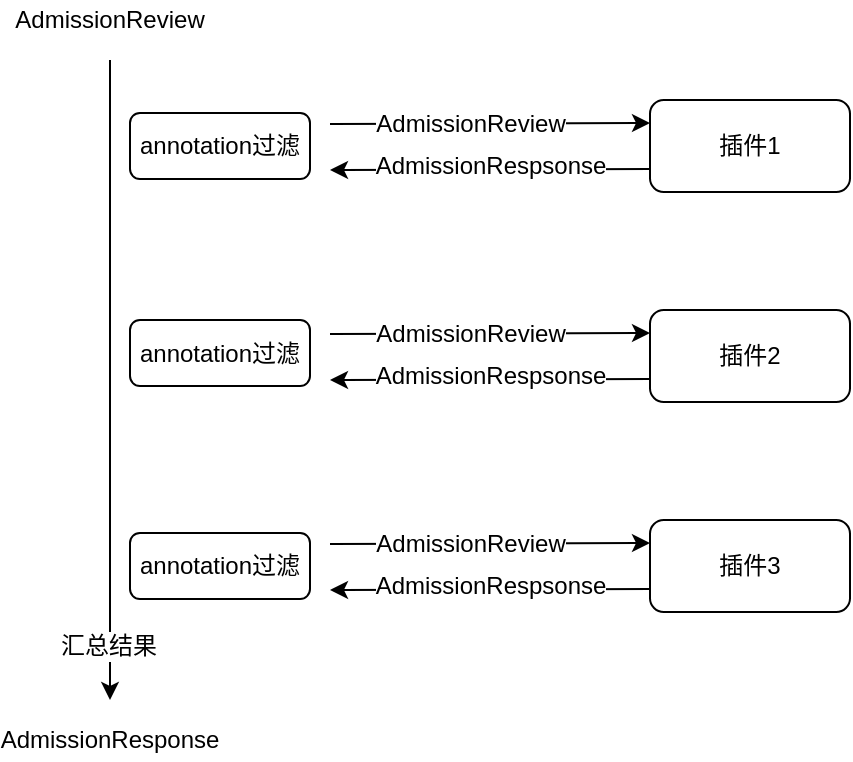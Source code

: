 <mxfile version="11.1.1" type="device"><diagram id="FKtFskYk5FbwIQVUQjm4" name="Page-1"><mxGraphModel dx="496" dy="383" grid="1" gridSize="10" guides="1" tooltips="1" connect="1" arrows="1" fold="1" page="1" pageScale="1" pageWidth="827" pageHeight="1169" math="0" shadow="0"><root><mxCell id="0"/><mxCell id="1" parent="0"/><mxCell id="1YU929S3kPI5DqkGdXYa-2" value="插件1" style="rounded=1;whiteSpace=wrap;html=1;" vertex="1" parent="1"><mxGeometry x="380" y="570" width="100" height="46" as="geometry"/></mxCell><mxCell id="1YU929S3kPI5DqkGdXYa-3" value="插件2" style="rounded=1;whiteSpace=wrap;html=1;" vertex="1" parent="1"><mxGeometry x="380" y="675" width="100" height="46" as="geometry"/></mxCell><mxCell id="1YU929S3kPI5DqkGdXYa-4" value="插件3" style="rounded=1;whiteSpace=wrap;html=1;" vertex="1" parent="1"><mxGeometry x="380" y="780" width="100" height="46" as="geometry"/></mxCell><mxCell id="1YU929S3kPI5DqkGdXYa-5" value="" style="endArrow=classic;html=1;" edge="1" parent="1"><mxGeometry width="50" height="50" relative="1" as="geometry"><mxPoint x="110" y="550" as="sourcePoint"/><mxPoint x="110" y="870" as="targetPoint"/></mxGeometry></mxCell><mxCell id="1YU929S3kPI5DqkGdXYa-22" value="汇总结果" style="text;html=1;resizable=0;points=[];align=center;verticalAlign=middle;labelBackgroundColor=#ffffff;" vertex="1" connectable="0" parent="1YU929S3kPI5DqkGdXYa-5"><mxGeometry x="0.832" y="-1" relative="1" as="geometry"><mxPoint as="offset"/></mxGeometry></mxCell><mxCell id="1YU929S3kPI5DqkGdXYa-6" value="" style="endArrow=classic;html=1;entryX=0;entryY=0.25;entryDx=0;entryDy=0;" edge="1" parent="1" target="1YU929S3kPI5DqkGdXYa-2"><mxGeometry width="50" height="50" relative="1" as="geometry"><mxPoint x="220" y="582" as="sourcePoint"/><mxPoint x="290" y="560" as="targetPoint"/></mxGeometry></mxCell><mxCell id="1YU929S3kPI5DqkGdXYa-7" value="AdmissionReview" style="text;html=1;resizable=0;points=[];align=center;verticalAlign=middle;labelBackgroundColor=#ffffff;" vertex="1" connectable="0" parent="1YU929S3kPI5DqkGdXYa-6"><mxGeometry x="-0.129" relative="1" as="geometry"><mxPoint as="offset"/></mxGeometry></mxCell><mxCell id="1YU929S3kPI5DqkGdXYa-8" value="" style="endArrow=classic;html=1;exitX=0;exitY=0.75;exitDx=0;exitDy=0;" edge="1" parent="1" source="1YU929S3kPI5DqkGdXYa-2"><mxGeometry width="50" height="50" relative="1" as="geometry"><mxPoint x="300" y="670" as="sourcePoint"/><mxPoint x="220" y="605" as="targetPoint"/></mxGeometry></mxCell><mxCell id="1YU929S3kPI5DqkGdXYa-9" value="AdmissionRespsonse" style="text;html=1;resizable=0;points=[];align=center;verticalAlign=middle;labelBackgroundColor=#ffffff;" vertex="1" connectable="0" parent="1YU929S3kPI5DqkGdXYa-8"><mxGeometry x="0.157" y="1" relative="1" as="geometry"><mxPoint x="12.5" y="-3" as="offset"/></mxGeometry></mxCell><mxCell id="1YU929S3kPI5DqkGdXYa-10" value="" style="endArrow=classic;html=1;entryX=0;entryY=0.25;entryDx=0;entryDy=0;" edge="1" parent="1" target="1YU929S3kPI5DqkGdXYa-3"><mxGeometry width="50" height="50" relative="1" as="geometry"><mxPoint x="220" y="687" as="sourcePoint"/><mxPoint x="390" y="591.5" as="targetPoint"/></mxGeometry></mxCell><mxCell id="1YU929S3kPI5DqkGdXYa-11" value="AdmissionReview" style="text;html=1;resizable=0;points=[];align=center;verticalAlign=middle;labelBackgroundColor=#ffffff;" vertex="1" connectable="0" parent="1YU929S3kPI5DqkGdXYa-10"><mxGeometry x="-0.129" relative="1" as="geometry"><mxPoint as="offset"/></mxGeometry></mxCell><mxCell id="1YU929S3kPI5DqkGdXYa-12" value="" style="endArrow=classic;html=1;exitX=0;exitY=0.75;exitDx=0;exitDy=0;" edge="1" parent="1" source="1YU929S3kPI5DqkGdXYa-3"><mxGeometry width="50" height="50" relative="1" as="geometry"><mxPoint x="390" y="614.5" as="sourcePoint"/><mxPoint x="220" y="710" as="targetPoint"/></mxGeometry></mxCell><mxCell id="1YU929S3kPI5DqkGdXYa-13" value="AdmissionRespsonse" style="text;html=1;resizable=0;points=[];align=center;verticalAlign=middle;labelBackgroundColor=#ffffff;" vertex="1" connectable="0" parent="1YU929S3kPI5DqkGdXYa-12"><mxGeometry x="0.157" y="1" relative="1" as="geometry"><mxPoint x="12.5" y="-3" as="offset"/></mxGeometry></mxCell><mxCell id="1YU929S3kPI5DqkGdXYa-14" value="" style="endArrow=classic;html=1;entryX=0;entryY=0.25;entryDx=0;entryDy=0;" edge="1" parent="1" target="1YU929S3kPI5DqkGdXYa-4"><mxGeometry width="50" height="50" relative="1" as="geometry"><mxPoint x="220" y="792" as="sourcePoint"/><mxPoint x="390" y="696.5" as="targetPoint"/></mxGeometry></mxCell><mxCell id="1YU929S3kPI5DqkGdXYa-15" value="AdmissionReview" style="text;html=1;resizable=0;points=[];align=center;verticalAlign=middle;labelBackgroundColor=#ffffff;" vertex="1" connectable="0" parent="1YU929S3kPI5DqkGdXYa-14"><mxGeometry x="-0.129" relative="1" as="geometry"><mxPoint as="offset"/></mxGeometry></mxCell><mxCell id="1YU929S3kPI5DqkGdXYa-16" value="" style="endArrow=classic;html=1;exitX=0;exitY=0.75;exitDx=0;exitDy=0;" edge="1" parent="1" source="1YU929S3kPI5DqkGdXYa-4"><mxGeometry width="50" height="50" relative="1" as="geometry"><mxPoint x="390" y="719.5" as="sourcePoint"/><mxPoint x="220" y="815" as="targetPoint"/></mxGeometry></mxCell><mxCell id="1YU929S3kPI5DqkGdXYa-17" value="AdmissionRespsonse" style="text;html=1;resizable=0;points=[];align=center;verticalAlign=middle;labelBackgroundColor=#ffffff;" vertex="1" connectable="0" parent="1YU929S3kPI5DqkGdXYa-16"><mxGeometry x="0.157" y="1" relative="1" as="geometry"><mxPoint x="12.5" y="-3" as="offset"/></mxGeometry></mxCell><mxCell id="1YU929S3kPI5DqkGdXYa-18" value="annotation过滤" style="rounded=1;whiteSpace=wrap;html=1;" vertex="1" parent="1"><mxGeometry x="120" y="576.5" width="90" height="33" as="geometry"/></mxCell><mxCell id="1YU929S3kPI5DqkGdXYa-19" value="annotation过滤" style="rounded=1;whiteSpace=wrap;html=1;" vertex="1" parent="1"><mxGeometry x="120" y="680" width="90" height="33" as="geometry"/></mxCell><mxCell id="1YU929S3kPI5DqkGdXYa-20" value="annotation过滤" style="rounded=1;whiteSpace=wrap;html=1;" vertex="1" parent="1"><mxGeometry x="120" y="786.5" width="90" height="33" as="geometry"/></mxCell><mxCell id="1YU929S3kPI5DqkGdXYa-24" value="AdmissionReview" style="text;html=1;strokeColor=none;fillColor=none;align=center;verticalAlign=middle;whiteSpace=wrap;rounded=0;" vertex="1" parent="1"><mxGeometry x="90" y="520" width="40" height="20" as="geometry"/></mxCell><mxCell id="1YU929S3kPI5DqkGdXYa-25" value="AdmissionResponse" style="text;html=1;strokeColor=none;fillColor=none;align=center;verticalAlign=middle;whiteSpace=wrap;rounded=0;" vertex="1" parent="1"><mxGeometry x="90" y="880" width="40" height="20" as="geometry"/></mxCell></root></mxGraphModel></diagram></mxfile>